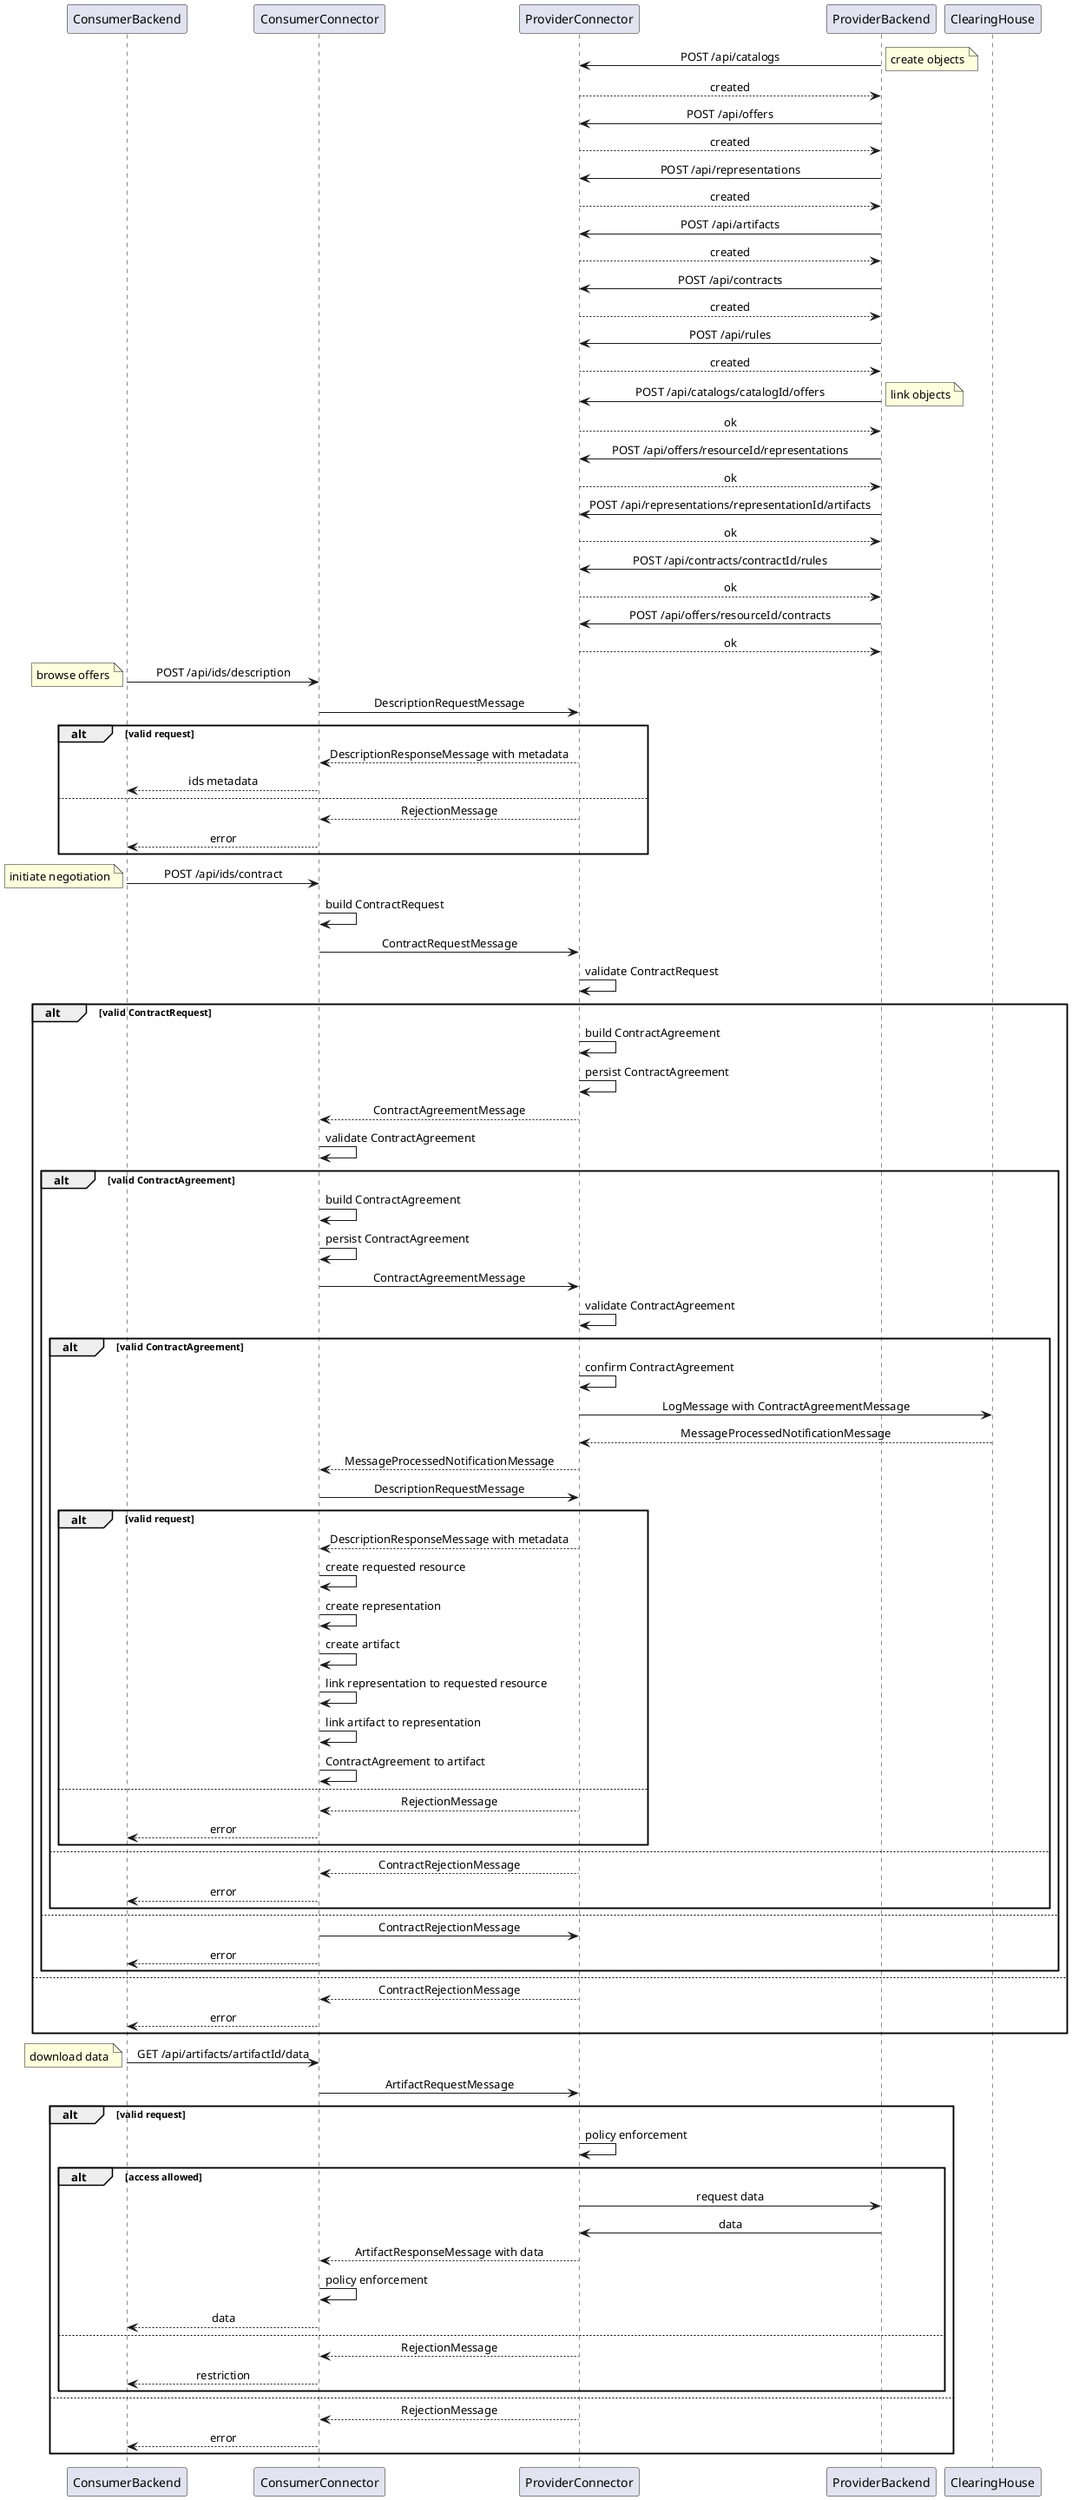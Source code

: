 @startuml
skinparam sequenceMessageAlign center

participant ConsumerBackend
participant ConsumerConnector
participant ProviderConnector
participant ProviderBackend
participant ClearingHouse

ProviderBackend -> ProviderConnector: POST /api/catalogs
note right: create objects
ProviderConnector --> ProviderBackend: created
ProviderBackend -> ProviderConnector: POST /api/offers
ProviderConnector --> ProviderBackend: created
ProviderBackend -> ProviderConnector: POST /api/representations
ProviderConnector --> ProviderBackend: created
ProviderBackend -> ProviderConnector: POST /api/artifacts
ProviderConnector --> ProviderBackend: created
ProviderBackend -> ProviderConnector: POST /api/contracts
ProviderConnector --> ProviderBackend: created
ProviderBackend -> ProviderConnector: POST /api/rules
ProviderConnector --> ProviderBackend: created

ProviderBackend -> ProviderConnector: POST /api/catalogs/catalogId/offers
note right: link objects
ProviderConnector --> ProviderBackend: ok
ProviderBackend -> ProviderConnector: POST /api/offers/resourceId/representations
ProviderConnector --> ProviderBackend: ok
ProviderBackend -> ProviderConnector: POST /api/representations/representationId/artifacts
ProviderConnector --> ProviderBackend: ok
ProviderBackend -> ProviderConnector: POST /api/contracts/contractId/rules
ProviderConnector --> ProviderBackend: ok
ProviderBackend -> ProviderConnector: POST /api/offers/resourceId/contracts
ProviderConnector --> ProviderBackend: ok

ConsumerBackend -> ConsumerConnector: POST /api/ids/description
note left: browse offers
ConsumerConnector -> ProviderConnector: DescriptionRequestMessage
alt valid request
    ProviderConnector --> ConsumerConnector: DescriptionResponseMessage with metadata
    ConsumerConnector --> ConsumerBackend: ids metadata
else
    ProviderConnector --> ConsumerConnector: RejectionMessage
    ConsumerConnector --> ConsumerBackend: error
end

ConsumerBackend -> ConsumerConnector: POST /api/ids/contract
note left: initiate negotiation
ConsumerConnector -> ConsumerConnector: build ContractRequest
ConsumerConnector -> ProviderConnector: ContractRequestMessage
ProviderConnector -> ProviderConnector: validate ContractRequest
alt valid ContractRequest
    ProviderConnector -> ProviderConnector: build ContractAgreement
    ProviderConnector -> ProviderConnector: persist ContractAgreement
    ProviderConnector --> ConsumerConnector: ContractAgreementMessage

    ConsumerConnector -> ConsumerConnector: validate ContractAgreement
    alt valid ContractAgreement
        ConsumerConnector -> ConsumerConnector: build ContractAgreement
        ConsumerConnector -> ConsumerConnector: persist ContractAgreement
        ConsumerConnector -> ProviderConnector: ContractAgreementMessage

        ProviderConnector -> ProviderConnector: validate ContractAgreement
        alt valid ContractAgreement
            ProviderConnector -> ProviderConnector: confirm ContractAgreement
            ProviderConnector -> ClearingHouse: LogMessage with ContractAgreementMessage
            ClearingHouse --> ProviderConnector: MessageProcessedNotificationMessage
            ProviderConnector --> ConsumerConnector: MessageProcessedNotificationMessage

            ConsumerConnector -> ProviderConnector: DescriptionRequestMessage
            alt valid request
                ProviderConnector --> ConsumerConnector: DescriptionResponseMessage with metadata

                ConsumerConnector -> ConsumerConnector: create requested resource
                ConsumerConnector -> ConsumerConnector: create representation
                ConsumerConnector -> ConsumerConnector: create artifact
                ConsumerConnector -> ConsumerConnector: link representation to requested resource
                ConsumerConnector -> ConsumerConnector: link artifact to representation

                ConsumerConnector -> ConsumerConnector: ContractAgreement to artifact
            else
                ProviderConnector --> ConsumerConnector: RejectionMessage
                ConsumerConnector --> ConsumerBackend: error
            end
        else
            ProviderConnector --> ConsumerConnector: ContractRejectionMessage
            ConsumerConnector --> ConsumerBackend: error
        end
    else
        ConsumerConnector -> ProviderConnector: ContractRejectionMessage
    ConsumerConnector --> ConsumerBackend: error
    end
else
    ProviderConnector --> ConsumerConnector: ContractRejectionMessage
    ConsumerConnector --> ConsumerBackend: error
end

ConsumerBackend -> ConsumerConnector: GET /api/artifacts/artifactId/data
note left: download data
ConsumerConnector -> ProviderConnector: ArtifactRequestMessage
alt valid request
    ProviderConnector -> ProviderConnector: policy enforcement
    alt access allowed
        ProviderConnector -> ProviderBackend: request data
        ProviderBackend -> ProviderConnector: data
        ProviderConnector --> ConsumerConnector: ArtifactResponseMessage with data

        ConsumerConnector -> ConsumerConnector: policy enforcement
        ConsumerConnector --> ConsumerBackend: data
    else
        ProviderConnector --> ConsumerConnector: RejectionMessage
        ConsumerConnector --> ConsumerBackend: restriction
    end
else
    ProviderConnector --> ConsumerConnector: RejectionMessage
    ConsumerConnector --> ConsumerBackend: error
end

@enduml
